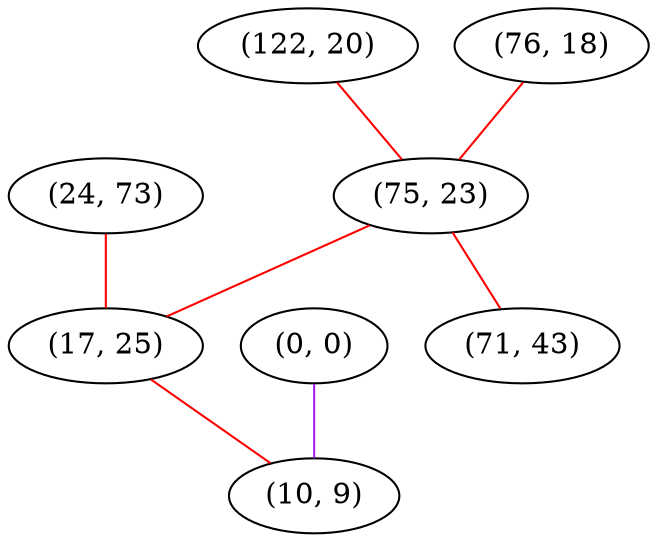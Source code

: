 graph "" {
"(24, 73)";
"(0, 0)";
"(122, 20)";
"(76, 18)";
"(75, 23)";
"(17, 25)";
"(71, 43)";
"(10, 9)";
"(24, 73)" -- "(17, 25)"  [color=red, key=0, weight=1];
"(0, 0)" -- "(10, 9)"  [color=purple, key=0, weight=4];
"(122, 20)" -- "(75, 23)"  [color=red, key=0, weight=1];
"(76, 18)" -- "(75, 23)"  [color=red, key=0, weight=1];
"(75, 23)" -- "(71, 43)"  [color=red, key=0, weight=1];
"(75, 23)" -- "(17, 25)"  [color=red, key=0, weight=1];
"(17, 25)" -- "(10, 9)"  [color=red, key=0, weight=1];
}
